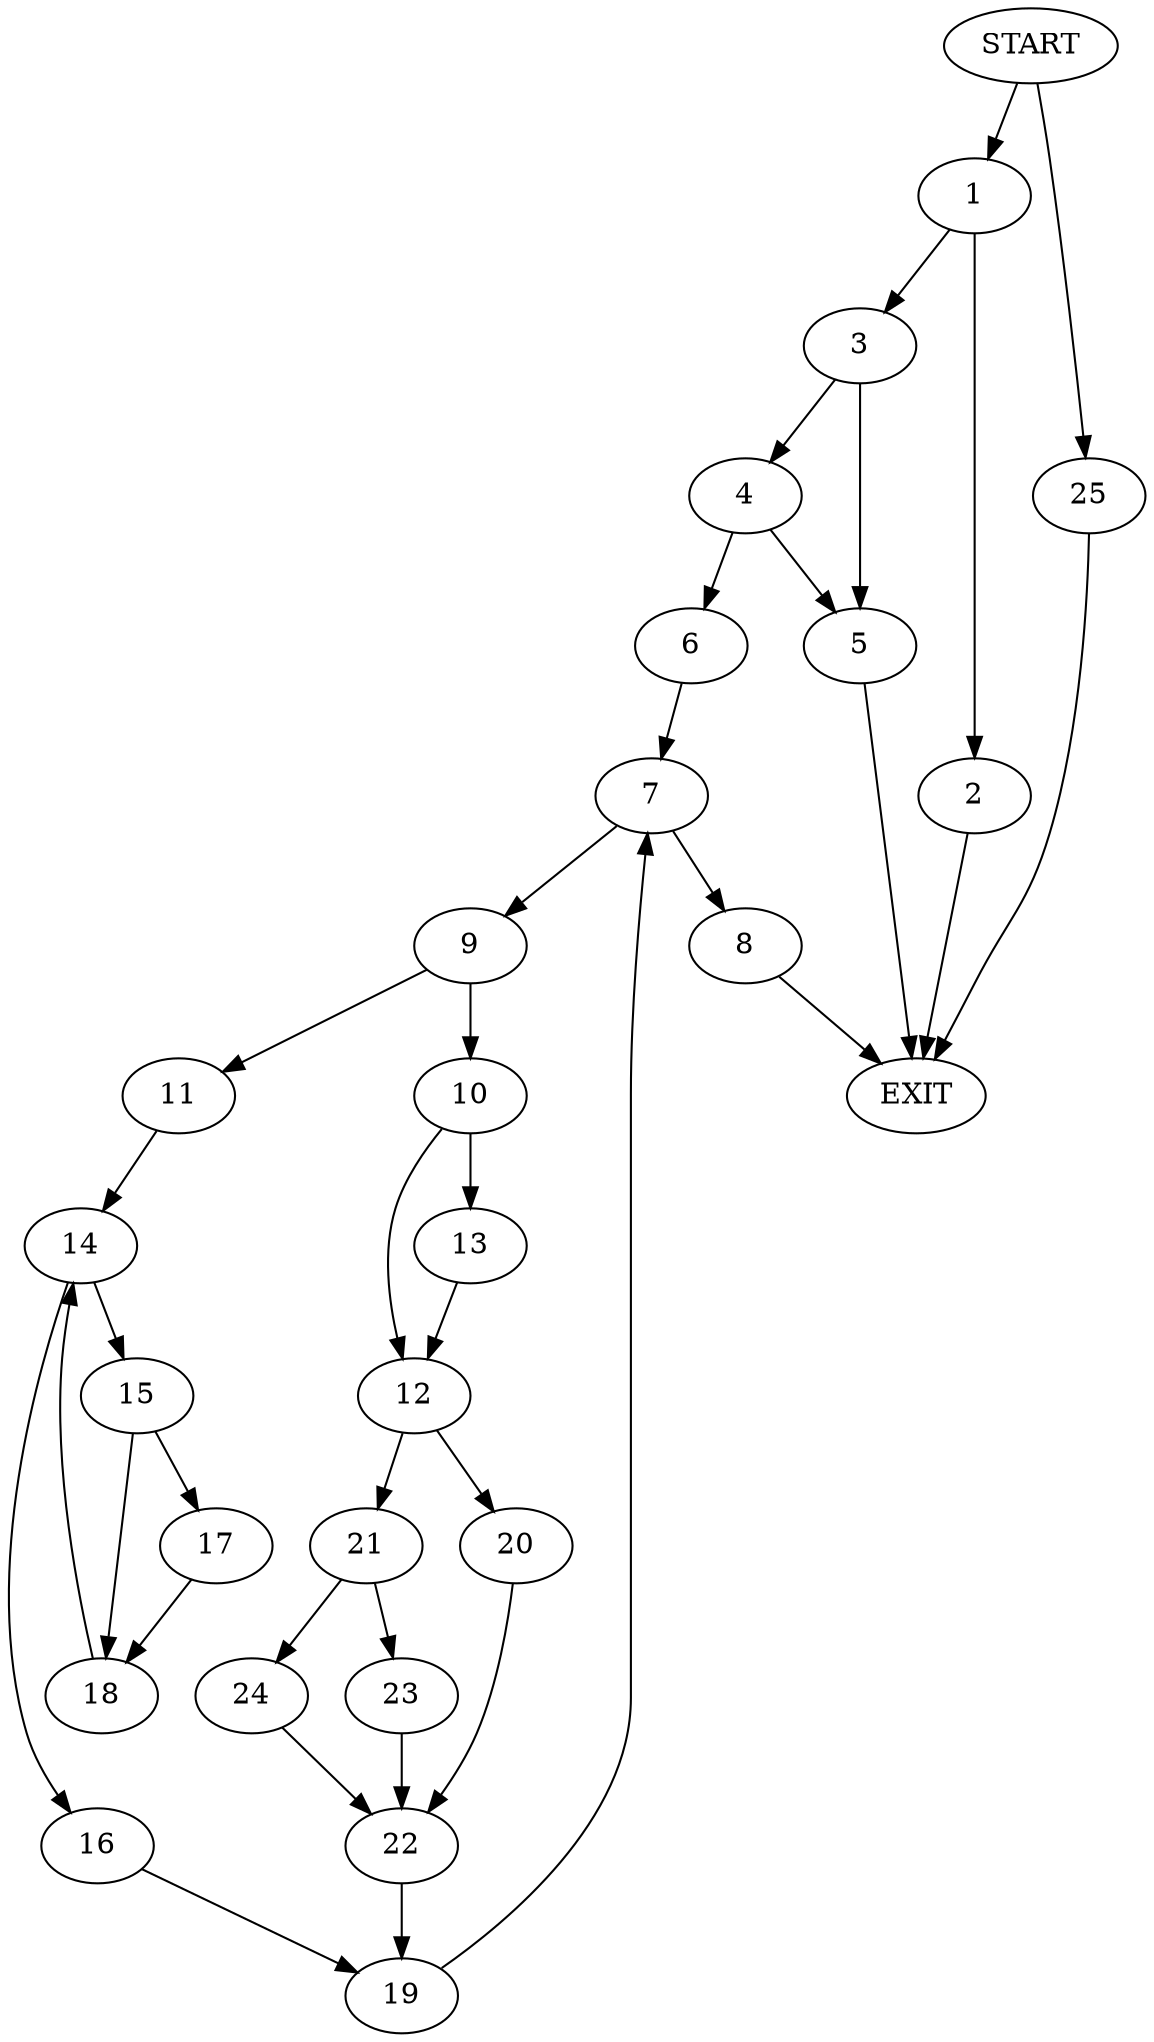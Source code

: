 digraph {
0 [label="START"]
26 [label="EXIT"]
0 -> 1
1 -> 2
1 -> 3
2 -> 26
3 -> 4
3 -> 5
5 -> 26
4 -> 5
4 -> 6
6 -> 7
7 -> 8
7 -> 9
9 -> 10
9 -> 11
8 -> 26
10 -> 12
10 -> 13
11 -> 14
14 -> 15
14 -> 16
15 -> 17
15 -> 18
16 -> 19
18 -> 14
17 -> 18
19 -> 7
13 -> 12
12 -> 20
12 -> 21
20 -> 22
21 -> 23
21 -> 24
22 -> 19
24 -> 22
23 -> 22
0 -> 25
25 -> 26
}
